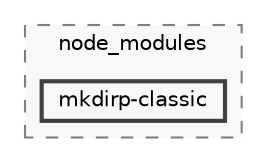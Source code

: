 digraph "backend/node_modules/mkdirp-classic"
{
 // LATEX_PDF_SIZE
  bgcolor="transparent";
  edge [fontname=Helvetica,fontsize=10,labelfontname=Helvetica,labelfontsize=10];
  node [fontname=Helvetica,fontsize=10,shape=box,height=0.2,width=0.4];
  compound=true
  subgraph clusterdir_86dbea9de526ba50b112ba867d8b4b1f {
    graph [ bgcolor="#f8f8f8", pencolor="grey50", label="node_modules", fontname=Helvetica,fontsize=10 style="filled,dashed", URL="dir_86dbea9de526ba50b112ba867d8b4b1f.html",tooltip=""]
  dir_49b839bd993010b5e6b92281e8f52335 [label="mkdirp-classic", fillcolor="#f8f8f8", color="grey25", style="filled,bold", URL="dir_49b839bd993010b5e6b92281e8f52335.html",tooltip=""];
  }
}
